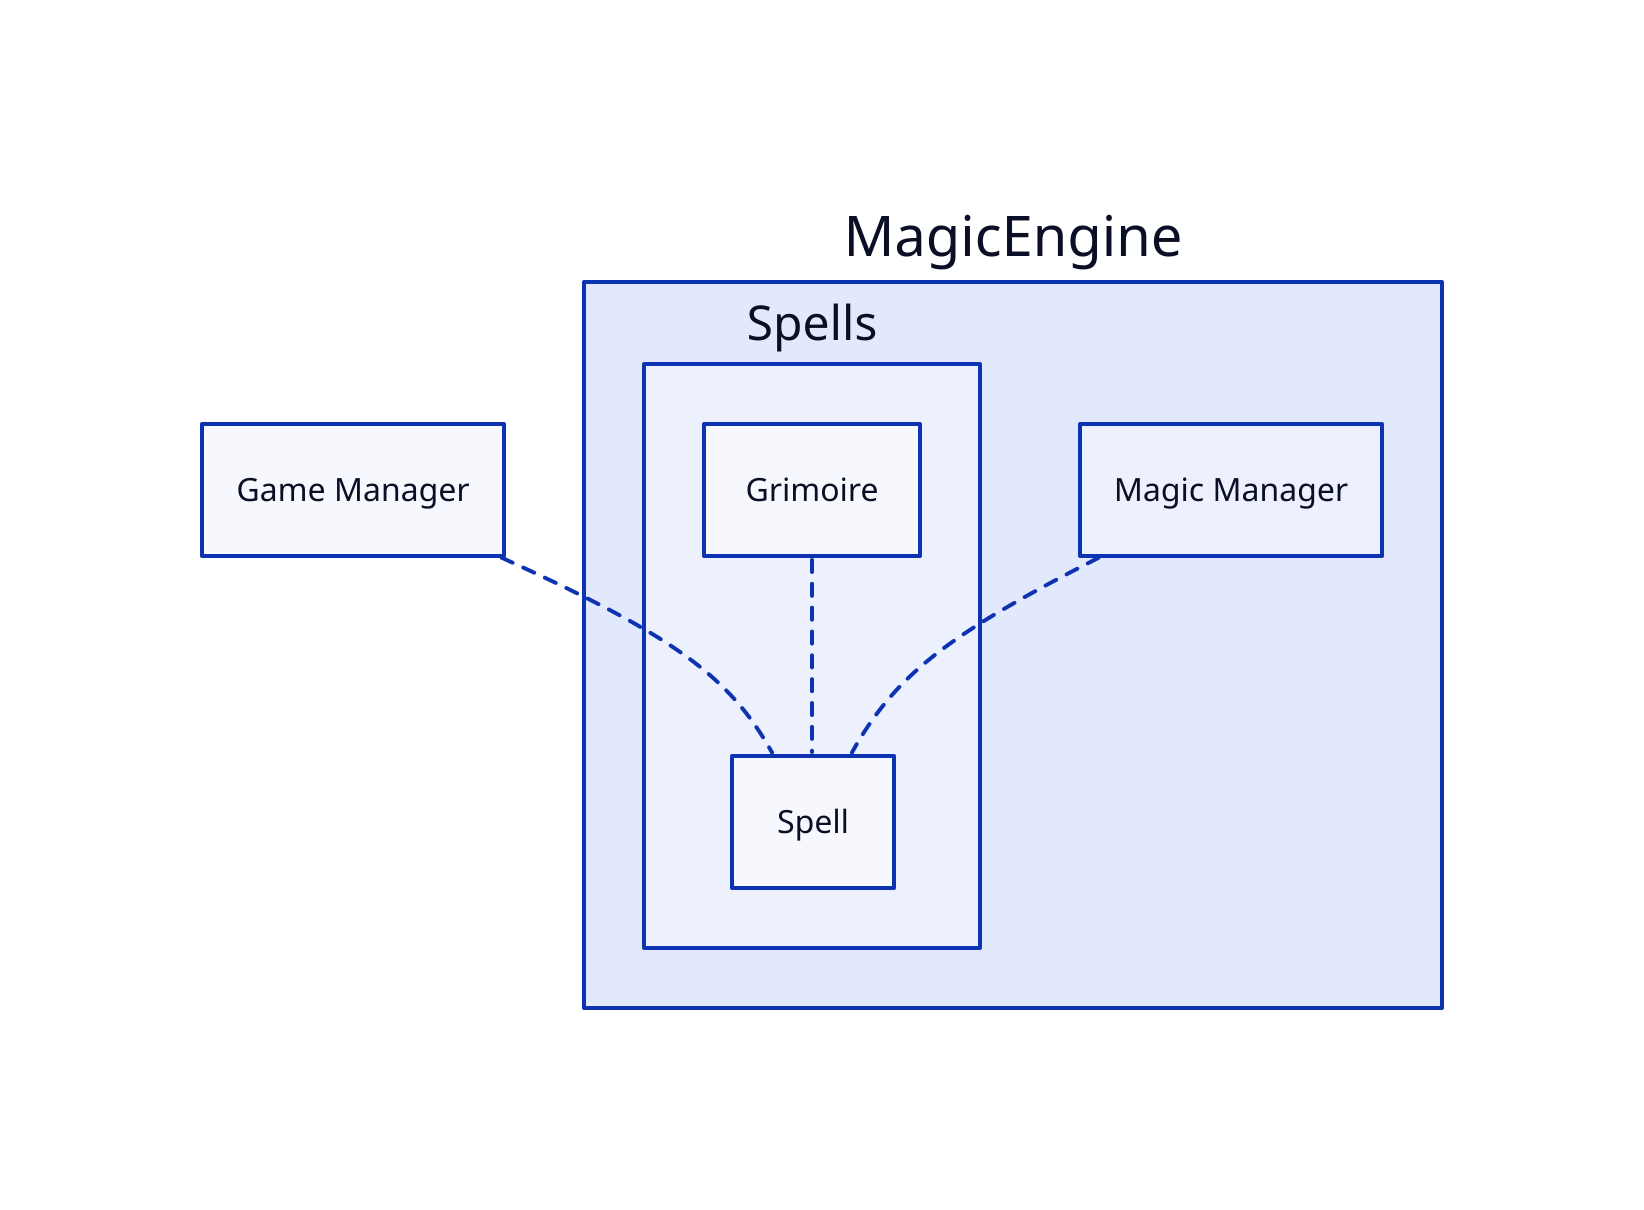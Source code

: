 # Nodes :
GameManager: Game Manager
MagicEngine: {
    Spells: {
        Grimoire: Grimoire
    }
    MagicManager: Magic Manager
}

# Links :
GameManager -- MagicEngine.Spells.Spell: {style.stroke-dash: 3}
MagicEngine.Spells.Grimoire -- MagicEngine.Spells.Spell: {style.stroke-dash: 3}
MagicEngine.MagicManager -- MagicEngine.Spells.Spell: {style.stroke-dash: 3}
